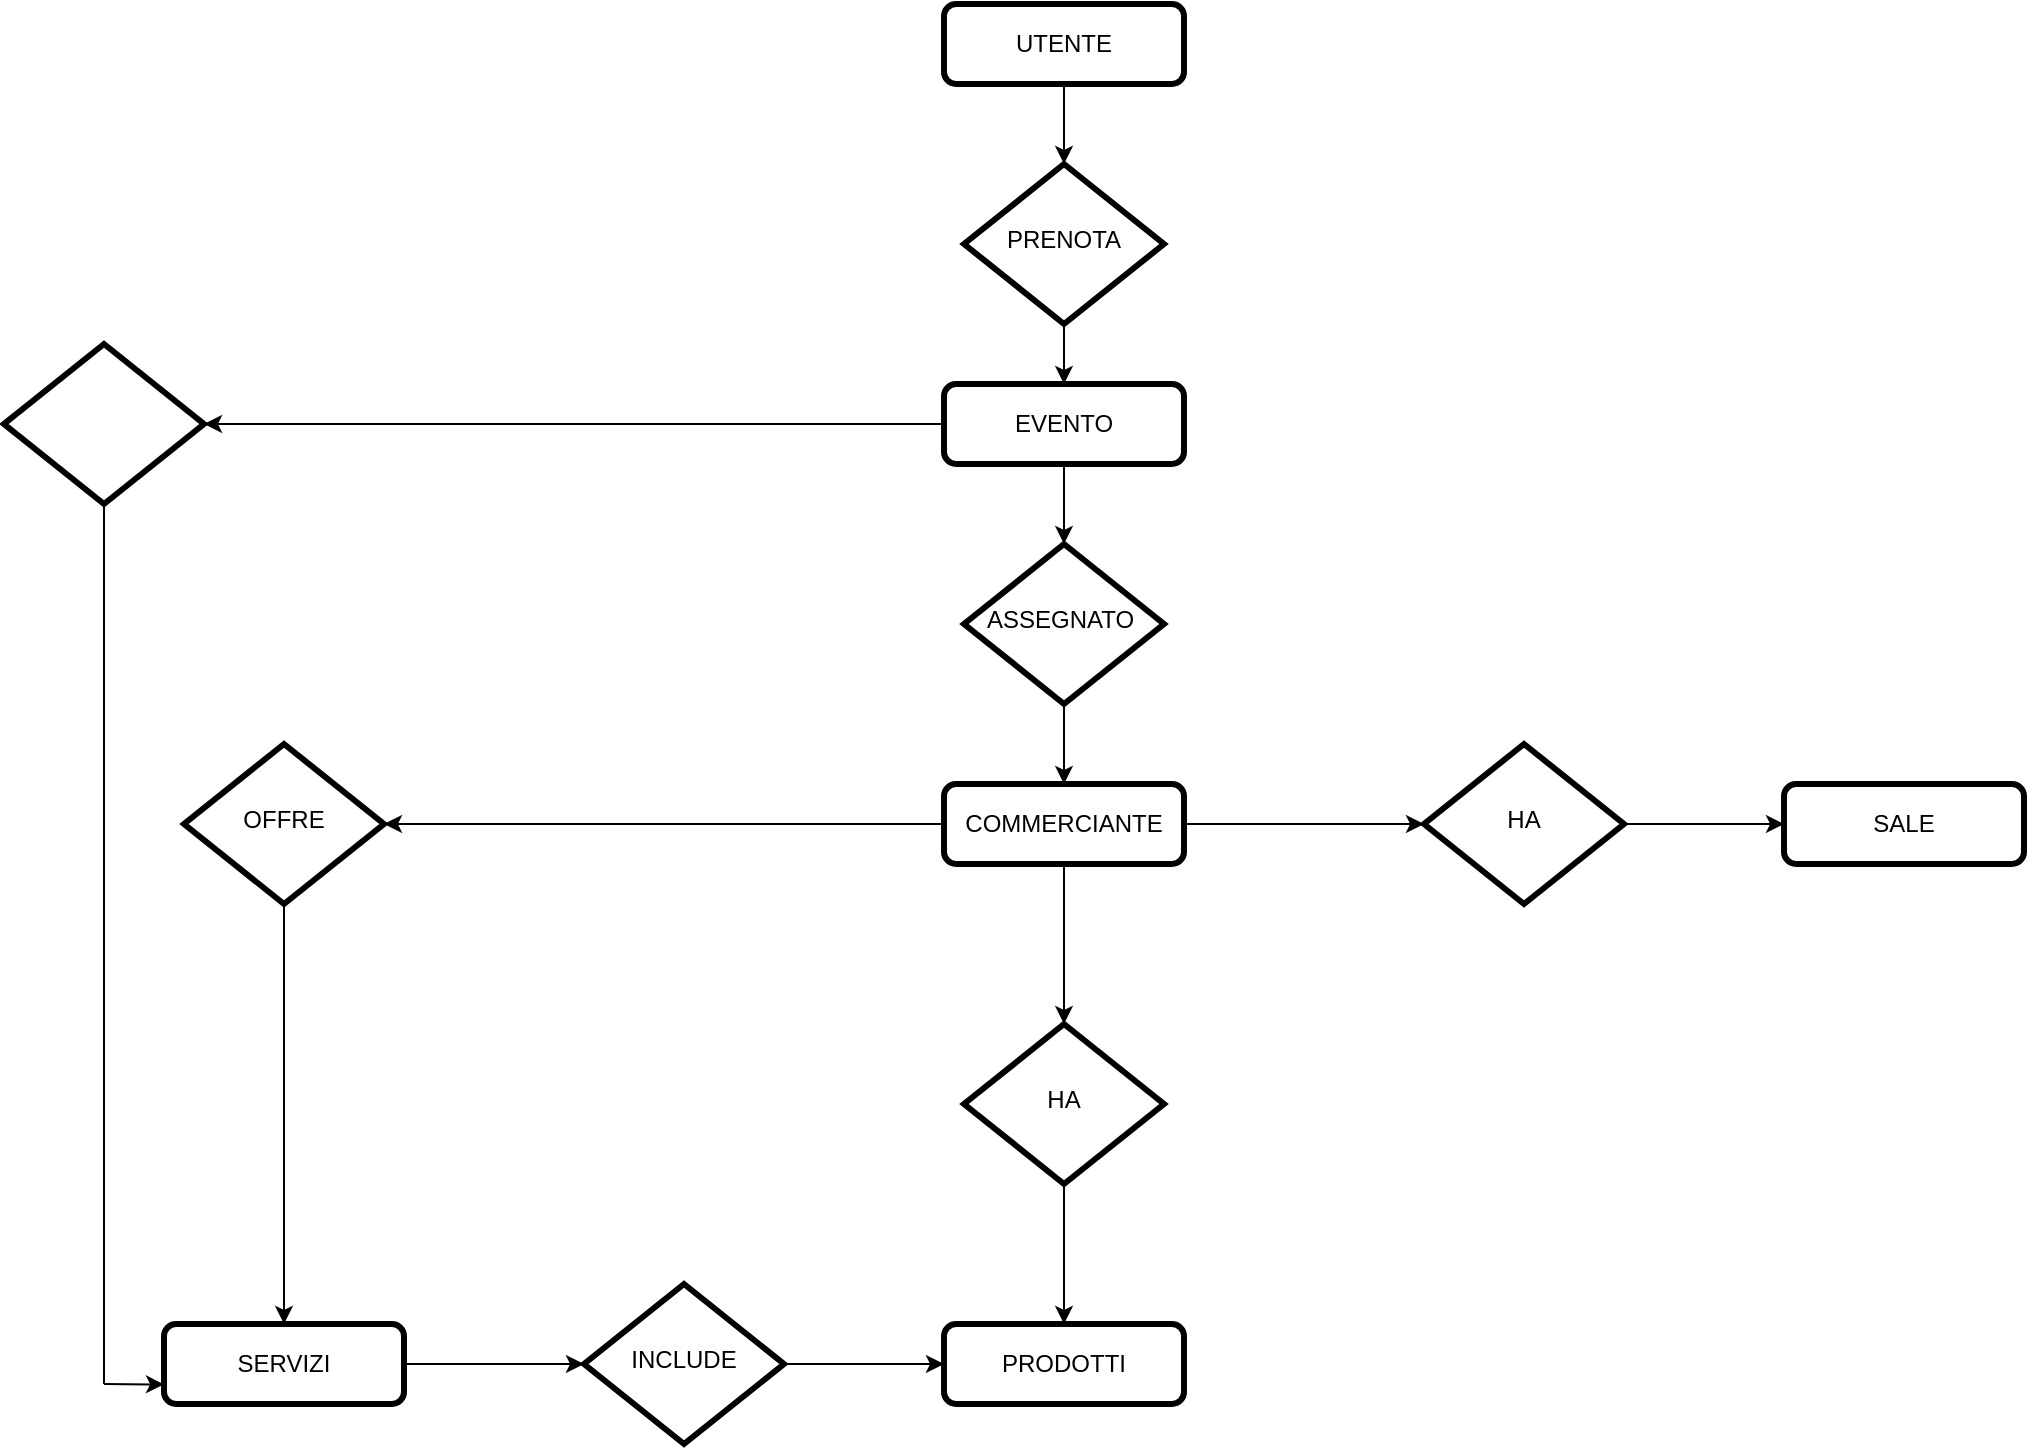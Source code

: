 <mxfile version="14.6.13" type="github">
  <diagram id="C5RBs43oDa-KdzZeNtuy" name="Page-1">
    <mxGraphModel dx="2022" dy="722" grid="1" gridSize="10" guides="1" tooltips="1" connect="1" arrows="1" fold="1" page="1" pageScale="1" pageWidth="827" pageHeight="1169" math="0" shadow="0">
      <root>
        <mxCell id="WIyWlLk6GJQsqaUBKTNV-0" />
        <mxCell id="WIyWlLk6GJQsqaUBKTNV-1" parent="WIyWlLk6GJQsqaUBKTNV-0" />
        <mxCell id="hiI5SLVH2qSYG4q6qO48-11" style="edgeStyle=none;rounded=0;orthogonalLoop=1;jettySize=auto;html=1;exitX=0.5;exitY=1;exitDx=0;exitDy=0;entryX=0.5;entryY=0;entryDx=0;entryDy=0;" edge="1" parent="WIyWlLk6GJQsqaUBKTNV-1" source="WIyWlLk6GJQsqaUBKTNV-3" target="WIyWlLk6GJQsqaUBKTNV-6">
          <mxGeometry relative="1" as="geometry" />
        </mxCell>
        <mxCell id="WIyWlLk6GJQsqaUBKTNV-3" value="UTENTE" style="rounded=1;whiteSpace=wrap;html=1;fontSize=12;glass=0;strokeWidth=3;shadow=0;" parent="WIyWlLk6GJQsqaUBKTNV-1" vertex="1">
          <mxGeometry x="340" y="10" width="120" height="40" as="geometry" />
        </mxCell>
        <mxCell id="hiI5SLVH2qSYG4q6qO48-12" style="edgeStyle=none;rounded=0;orthogonalLoop=1;jettySize=auto;html=1;exitX=0.5;exitY=1;exitDx=0;exitDy=0;" edge="1" parent="WIyWlLk6GJQsqaUBKTNV-1" source="WIyWlLk6GJQsqaUBKTNV-6" target="WIyWlLk6GJQsqaUBKTNV-7">
          <mxGeometry relative="1" as="geometry" />
        </mxCell>
        <mxCell id="WIyWlLk6GJQsqaUBKTNV-6" value="PRENOTA" style="rhombus;whiteSpace=wrap;html=1;shadow=0;fontFamily=Helvetica;fontSize=12;align=center;strokeWidth=3;spacing=6;spacingTop=-4;" parent="WIyWlLk6GJQsqaUBKTNV-1" vertex="1">
          <mxGeometry x="350" y="90" width="100" height="80" as="geometry" />
        </mxCell>
        <mxCell id="hiI5SLVH2qSYG4q6qO48-14" style="edgeStyle=none;rounded=0;orthogonalLoop=1;jettySize=auto;html=1;exitX=0.5;exitY=1;exitDx=0;exitDy=0;" edge="1" parent="WIyWlLk6GJQsqaUBKTNV-1" source="WIyWlLk6GJQsqaUBKTNV-7" target="WIyWlLk6GJQsqaUBKTNV-10">
          <mxGeometry relative="1" as="geometry" />
        </mxCell>
        <mxCell id="hiI5SLVH2qSYG4q6qO48-34" style="edgeStyle=none;rounded=0;orthogonalLoop=1;jettySize=auto;html=1;entryX=1;entryY=0.5;entryDx=0;entryDy=0;" edge="1" parent="WIyWlLk6GJQsqaUBKTNV-1" source="WIyWlLk6GJQsqaUBKTNV-7" target="hiI5SLVH2qSYG4q6qO48-32">
          <mxGeometry relative="1" as="geometry" />
        </mxCell>
        <mxCell id="WIyWlLk6GJQsqaUBKTNV-7" value="EVENTO" style="rounded=1;whiteSpace=wrap;html=1;fontSize=12;glass=0;strokeWidth=3;shadow=0;" parent="WIyWlLk6GJQsqaUBKTNV-1" vertex="1">
          <mxGeometry x="340" y="200" width="120" height="40" as="geometry" />
        </mxCell>
        <mxCell id="hiI5SLVH2qSYG4q6qO48-15" style="edgeStyle=none;rounded=0;orthogonalLoop=1;jettySize=auto;html=1;exitX=0.5;exitY=1;exitDx=0;exitDy=0;" edge="1" parent="WIyWlLk6GJQsqaUBKTNV-1" source="WIyWlLk6GJQsqaUBKTNV-10" target="hiI5SLVH2qSYG4q6qO48-0">
          <mxGeometry relative="1" as="geometry" />
        </mxCell>
        <mxCell id="WIyWlLk6GJQsqaUBKTNV-10" value="ASSEGNATO&amp;nbsp;" style="rhombus;whiteSpace=wrap;html=1;shadow=0;fontFamily=Helvetica;fontSize=12;align=center;strokeWidth=3;spacing=6;spacingTop=-4;" parent="WIyWlLk6GJQsqaUBKTNV-1" vertex="1">
          <mxGeometry x="350" y="280" width="100" height="80" as="geometry" />
        </mxCell>
        <mxCell id="hiI5SLVH2qSYG4q6qO48-16" style="edgeStyle=none;rounded=0;orthogonalLoop=1;jettySize=auto;html=1;entryX=0;entryY=0.5;entryDx=0;entryDy=0;" edge="1" parent="WIyWlLk6GJQsqaUBKTNV-1" source="hiI5SLVH2qSYG4q6qO48-0" target="hiI5SLVH2qSYG4q6qO48-1">
          <mxGeometry relative="1" as="geometry" />
        </mxCell>
        <mxCell id="hiI5SLVH2qSYG4q6qO48-22" style="edgeStyle=none;rounded=0;orthogonalLoop=1;jettySize=auto;html=1;entryX=0.5;entryY=0;entryDx=0;entryDy=0;" edge="1" parent="WIyWlLk6GJQsqaUBKTNV-1" source="hiI5SLVH2qSYG4q6qO48-0" target="hiI5SLVH2qSYG4q6qO48-21">
          <mxGeometry relative="1" as="geometry" />
        </mxCell>
        <mxCell id="hiI5SLVH2qSYG4q6qO48-25" style="edgeStyle=none;rounded=0;orthogonalLoop=1;jettySize=auto;html=1;entryX=1;entryY=0.5;entryDx=0;entryDy=0;" edge="1" parent="WIyWlLk6GJQsqaUBKTNV-1" source="hiI5SLVH2qSYG4q6qO48-0" target="hiI5SLVH2qSYG4q6qO48-24">
          <mxGeometry relative="1" as="geometry" />
        </mxCell>
        <mxCell id="hiI5SLVH2qSYG4q6qO48-0" value="COMMERCIANTE" style="rounded=1;whiteSpace=wrap;html=1;fontSize=12;glass=0;strokeWidth=3;shadow=0;" vertex="1" parent="WIyWlLk6GJQsqaUBKTNV-1">
          <mxGeometry x="340" y="400" width="120" height="40" as="geometry" />
        </mxCell>
        <mxCell id="hiI5SLVH2qSYG4q6qO48-18" style="edgeStyle=none;rounded=0;orthogonalLoop=1;jettySize=auto;html=1;exitX=1;exitY=0.5;exitDx=0;exitDy=0;" edge="1" parent="WIyWlLk6GJQsqaUBKTNV-1" source="hiI5SLVH2qSYG4q6qO48-1" target="hiI5SLVH2qSYG4q6qO48-2">
          <mxGeometry relative="1" as="geometry" />
        </mxCell>
        <mxCell id="hiI5SLVH2qSYG4q6qO48-1" value="HA" style="rhombus;whiteSpace=wrap;html=1;shadow=0;fontFamily=Helvetica;fontSize=12;align=center;strokeWidth=3;spacing=6;spacingTop=-4;" vertex="1" parent="WIyWlLk6GJQsqaUBKTNV-1">
          <mxGeometry x="580" y="380" width="100" height="80" as="geometry" />
        </mxCell>
        <mxCell id="hiI5SLVH2qSYG4q6qO48-2" value="SALE" style="rounded=1;whiteSpace=wrap;html=1;fontSize=12;glass=0;strokeWidth=3;shadow=0;" vertex="1" parent="WIyWlLk6GJQsqaUBKTNV-1">
          <mxGeometry x="760" y="400" width="120" height="40" as="geometry" />
        </mxCell>
        <mxCell id="hiI5SLVH2qSYG4q6qO48-20" style="edgeStyle=none;rounded=0;orthogonalLoop=1;jettySize=auto;html=1;exitX=1;exitY=0.5;exitDx=0;exitDy=0;" edge="1" parent="WIyWlLk6GJQsqaUBKTNV-1" source="hiI5SLVH2qSYG4q6qO48-3" target="hiI5SLVH2qSYG4q6qO48-4">
          <mxGeometry relative="1" as="geometry" />
        </mxCell>
        <mxCell id="hiI5SLVH2qSYG4q6qO48-3" value="INCLUDE" style="rhombus;whiteSpace=wrap;html=1;shadow=0;fontFamily=Helvetica;fontSize=12;align=center;strokeWidth=3;spacing=6;spacingTop=-4;" vertex="1" parent="WIyWlLk6GJQsqaUBKTNV-1">
          <mxGeometry x="160" y="650" width="100" height="80" as="geometry" />
        </mxCell>
        <mxCell id="hiI5SLVH2qSYG4q6qO48-4" value="PRODOTTI" style="rounded=1;whiteSpace=wrap;html=1;fontSize=12;glass=0;strokeWidth=3;shadow=0;" vertex="1" parent="WIyWlLk6GJQsqaUBKTNV-1">
          <mxGeometry x="340" y="670" width="120" height="40" as="geometry" />
        </mxCell>
        <mxCell id="hiI5SLVH2qSYG4q6qO48-19" style="edgeStyle=none;rounded=0;orthogonalLoop=1;jettySize=auto;html=1;" edge="1" parent="WIyWlLk6GJQsqaUBKTNV-1" source="hiI5SLVH2qSYG4q6qO48-5" target="hiI5SLVH2qSYG4q6qO48-3">
          <mxGeometry relative="1" as="geometry" />
        </mxCell>
        <mxCell id="hiI5SLVH2qSYG4q6qO48-5" value="SERVIZI" style="rounded=1;whiteSpace=wrap;html=1;fontSize=12;glass=0;strokeWidth=3;shadow=0;" vertex="1" parent="WIyWlLk6GJQsqaUBKTNV-1">
          <mxGeometry x="-50" y="670" width="120" height="40" as="geometry" />
        </mxCell>
        <mxCell id="hiI5SLVH2qSYG4q6qO48-23" style="edgeStyle=none;rounded=0;orthogonalLoop=1;jettySize=auto;html=1;" edge="1" parent="WIyWlLk6GJQsqaUBKTNV-1" source="hiI5SLVH2qSYG4q6qO48-21" target="hiI5SLVH2qSYG4q6qO48-4">
          <mxGeometry relative="1" as="geometry" />
        </mxCell>
        <mxCell id="hiI5SLVH2qSYG4q6qO48-21" value="HA" style="rhombus;whiteSpace=wrap;html=1;shadow=0;fontFamily=Helvetica;fontSize=12;align=center;strokeWidth=3;spacing=6;spacingTop=-4;" vertex="1" parent="WIyWlLk6GJQsqaUBKTNV-1">
          <mxGeometry x="350" y="520" width="100" height="80" as="geometry" />
        </mxCell>
        <mxCell id="hiI5SLVH2qSYG4q6qO48-26" style="edgeStyle=none;rounded=0;orthogonalLoop=1;jettySize=auto;html=1;exitX=0.5;exitY=1;exitDx=0;exitDy=0;" edge="1" parent="WIyWlLk6GJQsqaUBKTNV-1" source="hiI5SLVH2qSYG4q6qO48-24" target="hiI5SLVH2qSYG4q6qO48-5">
          <mxGeometry relative="1" as="geometry" />
        </mxCell>
        <mxCell id="hiI5SLVH2qSYG4q6qO48-24" value="OFFRE" style="rhombus;whiteSpace=wrap;html=1;shadow=0;fontFamily=Helvetica;fontSize=12;align=center;strokeWidth=3;spacing=6;spacingTop=-4;" vertex="1" parent="WIyWlLk6GJQsqaUBKTNV-1">
          <mxGeometry x="-40" y="380" width="100" height="80" as="geometry" />
        </mxCell>
        <mxCell id="hiI5SLVH2qSYG4q6qO48-32" value="" style="rhombus;whiteSpace=wrap;html=1;shadow=0;fontFamily=Helvetica;fontSize=12;align=center;strokeWidth=3;spacing=6;spacingTop=-4;" vertex="1" parent="WIyWlLk6GJQsqaUBKTNV-1">
          <mxGeometry x="-130" y="180" width="100" height="80" as="geometry" />
        </mxCell>
        <mxCell id="hiI5SLVH2qSYG4q6qO48-36" value="" style="endArrow=none;html=1;entryX=0.5;entryY=1;entryDx=0;entryDy=0;" edge="1" parent="WIyWlLk6GJQsqaUBKTNV-1" target="hiI5SLVH2qSYG4q6qO48-32">
          <mxGeometry width="50" height="50" relative="1" as="geometry">
            <mxPoint x="-80" y="700" as="sourcePoint" />
            <mxPoint x="380" y="350" as="targetPoint" />
          </mxGeometry>
        </mxCell>
        <mxCell id="hiI5SLVH2qSYG4q6qO48-37" value="" style="endArrow=classic;html=1;" edge="1" parent="WIyWlLk6GJQsqaUBKTNV-1">
          <mxGeometry width="50" height="50" relative="1" as="geometry">
            <mxPoint x="-80" y="700.005" as="sourcePoint" />
            <mxPoint x="-50" y="700.24" as="targetPoint" />
          </mxGeometry>
        </mxCell>
      </root>
    </mxGraphModel>
  </diagram>
</mxfile>
